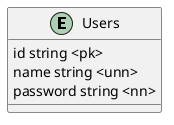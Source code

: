@startuml WhiteSmoke

entity Users {
    id string <pk>
    name string <unn>
    password string <nn>
}

@enduml